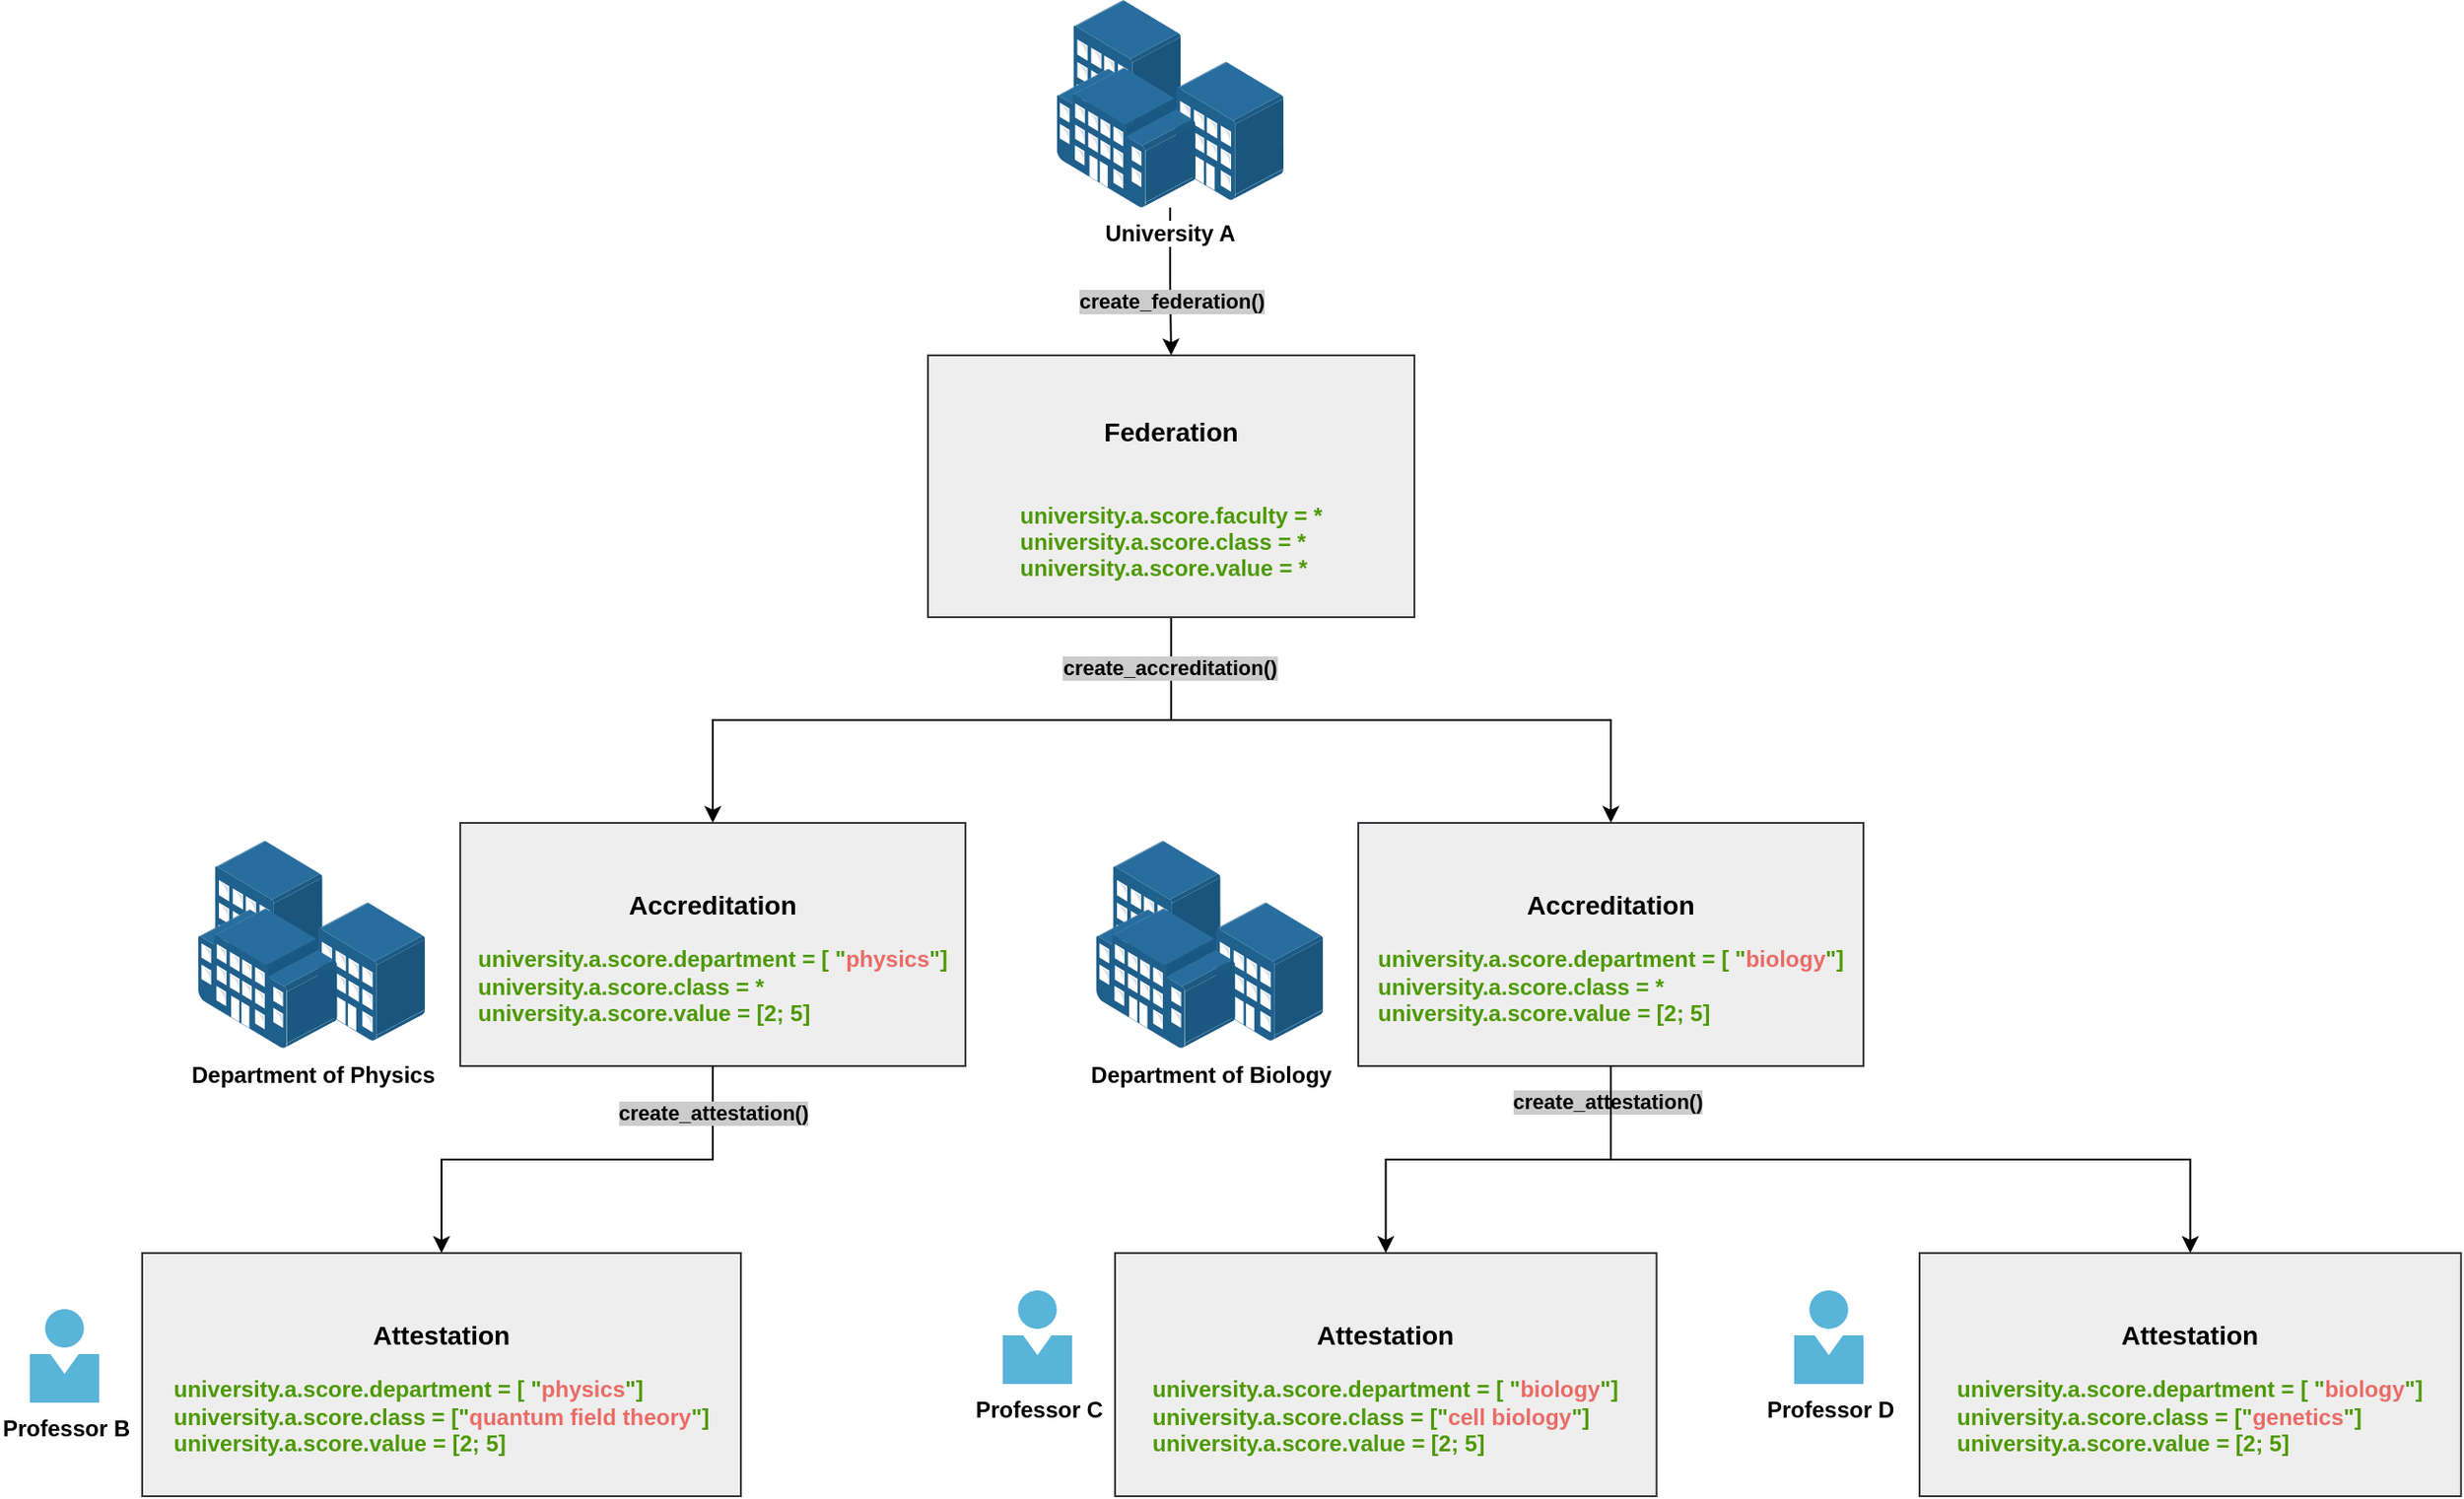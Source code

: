 <mxfile version="24.8.4">
  <diagram name="Page-1" id="BVFgRF2cFPTOR8z7e3it">
    <mxGraphModel dx="2834" dy="1127" grid="1" gridSize="10" guides="1" tooltips="1" connect="1" arrows="1" fold="1" page="1" pageScale="1" pageWidth="850" pageHeight="1100" math="0" shadow="0">
      <root>
        <mxCell id="0" />
        <mxCell id="1" parent="0" />
        <mxCell id="ssqG3kqkzkNDVduMtYJJ-16" value="" style="edgeStyle=orthogonalEdgeStyle;rounded=0;orthogonalLoop=1;jettySize=auto;html=1;" edge="1" parent="1" source="ssqG3kqkzkNDVduMtYJJ-2" target="ssqG3kqkzkNDVduMtYJJ-6">
          <mxGeometry relative="1" as="geometry" />
        </mxCell>
        <mxCell id="ssqG3kqkzkNDVduMtYJJ-38" value="create_federation()" style="edgeLabel;html=1;align=center;verticalAlign=middle;resizable=0;points=[];fontStyle=1;labelBackgroundColor=#CCCCCC;" vertex="1" connectable="0" parent="ssqG3kqkzkNDVduMtYJJ-16">
          <mxGeometry x="0.271" relative="1" as="geometry">
            <mxPoint as="offset" />
          </mxGeometry>
        </mxCell>
        <mxCell id="ssqG3kqkzkNDVduMtYJJ-2" value="&lt;div&gt;&lt;b&gt;University A&lt;br&gt;&lt;/b&gt;&lt;/div&gt;" style="image;points=[];aspect=fixed;html=1;align=center;shadow=0;dashed=0;image=img/lib/allied_telesis/buildings/Building_Cluster.svg;" vertex="1" parent="1">
          <mxGeometry x="338.8" width="121.2" height="111" as="geometry" />
        </mxCell>
        <mxCell id="ssqG3kqkzkNDVduMtYJJ-48" style="edgeStyle=orthogonalEdgeStyle;rounded=0;orthogonalLoop=1;jettySize=auto;html=1;" edge="1" parent="1" source="ssqG3kqkzkNDVduMtYJJ-6" target="ssqG3kqkzkNDVduMtYJJ-46">
          <mxGeometry relative="1" as="geometry" />
        </mxCell>
        <mxCell id="ssqG3kqkzkNDVduMtYJJ-49" style="edgeStyle=orthogonalEdgeStyle;rounded=0;orthogonalLoop=1;jettySize=auto;html=1;exitX=0.5;exitY=1;exitDx=0;exitDy=0;" edge="1" parent="1" source="ssqG3kqkzkNDVduMtYJJ-6" target="ssqG3kqkzkNDVduMtYJJ-9">
          <mxGeometry relative="1" as="geometry" />
        </mxCell>
        <mxCell id="ssqG3kqkzkNDVduMtYJJ-54" value="&lt;b&gt;create_accreditation()&lt;/b&gt;" style="edgeLabel;html=1;align=center;verticalAlign=middle;resizable=0;points=[];labelBackgroundColor=#CCCCCC;" vertex="1" connectable="0" parent="ssqG3kqkzkNDVduMtYJJ-49">
          <mxGeometry x="-0.844" y="-1" relative="1" as="geometry">
            <mxPoint as="offset" />
          </mxGeometry>
        </mxCell>
        <mxCell id="ssqG3kqkzkNDVduMtYJJ-6" value="&lt;h3&gt;Federation&lt;/h3&gt;&lt;div&gt;&lt;br&gt;&lt;/div&gt;&lt;div align=&quot;left&quot;&gt;&lt;font color=&quot;#4d9900&quot;&gt;&lt;b&gt;university.a.score.faculty = *&lt;br&gt;&lt;/b&gt;&lt;/font&gt;&lt;/div&gt;&lt;div align=&quot;left&quot;&gt;&lt;font color=&quot;#4d9900&quot;&gt;&lt;b&gt;university.a.score.class = *&lt;br&gt;&lt;/b&gt;&lt;/font&gt;&lt;/div&gt;&lt;div align=&quot;left&quot;&gt;&lt;font color=&quot;#4d9900&quot;&gt;&lt;b&gt;university.a.score.value = *&lt;/b&gt;&lt;b&gt;&lt;br&gt;&lt;/b&gt;&lt;/font&gt;&lt;/div&gt;" style="rounded=0;whiteSpace=wrap;html=1;fillColor=#eeeeee;strokeColor=#36393d;" vertex="1" parent="1">
          <mxGeometry x="270" y="190" width="260" height="140" as="geometry" />
        </mxCell>
        <mxCell id="ssqG3kqkzkNDVduMtYJJ-10" value="Professor B" style="image;sketch=0;aspect=fixed;html=1;points=[];align=center;fontSize=12;image=img/lib/mscae/Person.svg;fontStyle=1" vertex="1" parent="1">
          <mxGeometry x="-210" y="700" width="37" height="50" as="geometry" />
        </mxCell>
        <mxCell id="ssqG3kqkzkNDVduMtYJJ-12" value="&lt;h3&gt;Attestation&lt;font color=&quot;#4d9900&quot;&gt;&lt;br&gt;&lt;/font&gt;&lt;/h3&gt;&lt;div align=&quot;left&quot;&gt;&lt;font color=&quot;#4d9900&quot;&gt;&lt;b&gt;university.a.score.department = [ &quot;&lt;/b&gt;&lt;/font&gt;&lt;font color=&quot;#ea6b66&quot;&gt;&lt;b&gt;physics&lt;/b&gt;&lt;/font&gt;&lt;font color=&quot;#4d9900&quot;&gt;&lt;b&gt;&quot;] &lt;br&gt;&lt;/b&gt;&lt;/font&gt;&lt;/div&gt;&lt;div align=&quot;left&quot;&gt;&lt;font color=&quot;#4d9900&quot;&gt;&lt;b&gt;university.a.score.class = [&quot;&lt;/b&gt;&lt;/font&gt;&lt;font color=&quot;#ea6b66&quot;&gt;&lt;b&gt;quantum field theory&lt;/b&gt;&lt;/font&gt;&lt;font color=&quot;#4d9900&quot;&gt;&lt;b&gt;&quot;]&lt;br&gt;&lt;/b&gt;&lt;/font&gt;&lt;/div&gt;&lt;div align=&quot;left&quot;&gt;&lt;font color=&quot;#4d9900&quot;&gt;&lt;b&gt;university.a.score.value = [2; 5]&lt;/b&gt;&lt;b&gt;&lt;br&gt;&lt;/b&gt;&lt;/font&gt;&lt;/div&gt;" style="rounded=0;whiteSpace=wrap;html=1;fillColor=#eeeeee;strokeColor=#36393d;" vertex="1" parent="1">
          <mxGeometry x="-150" y="670" width="320" height="130" as="geometry" />
        </mxCell>
        <mxCell id="ssqG3kqkzkNDVduMtYJJ-19" value="&lt;b&gt;Professor D&lt;br&gt;&lt;/b&gt;" style="image;sketch=0;aspect=fixed;html=1;points=[];align=center;fontSize=12;image=img/lib/mscae/Person.svg;" vertex="1" parent="1">
          <mxGeometry x="733" y="690" width="37" height="50" as="geometry" />
        </mxCell>
        <mxCell id="ssqG3kqkzkNDVduMtYJJ-20" value="&lt;h3&gt;Attestation&lt;br&gt;&lt;/h3&gt;&lt;div align=&quot;left&quot;&gt;&lt;font color=&quot;#4d9900&quot;&gt;&lt;b&gt;university.a.score.department = [ &quot;&lt;/b&gt;&lt;/font&gt;&lt;font color=&quot;#ea6b66&quot;&gt;&lt;b&gt;biology&lt;/b&gt;&lt;/font&gt;&lt;font color=&quot;#4d9900&quot;&gt;&lt;b&gt;&quot;] &lt;br&gt;&lt;/b&gt;&lt;/font&gt;&lt;/div&gt;&lt;div align=&quot;left&quot;&gt;&lt;font color=&quot;#4d9900&quot;&gt;&lt;b&gt;university.a.score.class = [&quot;&lt;/b&gt;&lt;/font&gt;&lt;font color=&quot;#ea6b66&quot;&gt;&lt;b&gt;genetics&lt;/b&gt;&lt;/font&gt;&lt;font color=&quot;#4d9900&quot;&gt;&lt;b&gt;&quot;]&lt;br&gt;&lt;/b&gt;&lt;/font&gt;&lt;/div&gt;&lt;div align=&quot;left&quot;&gt;&lt;font color=&quot;#4d9900&quot;&gt;&lt;b&gt;university.a.score.value = [2; 5]&lt;/b&gt;&lt;b&gt;&lt;br&gt;&lt;/b&gt;&lt;/font&gt;&lt;/div&gt;" style="rounded=0;whiteSpace=wrap;html=1;fillColor=#eeeeee;strokeColor=#36393d;" vertex="1" parent="1">
          <mxGeometry x="800" y="670" width="289.4" height="130" as="geometry" />
        </mxCell>
        <mxCell id="ssqG3kqkzkNDVduMtYJJ-27" value="&lt;b&gt;Professor C&lt;br&gt;&lt;/b&gt;" style="image;sketch=0;aspect=fixed;html=1;points=[];align=center;fontSize=12;image=img/lib/mscae/Person.svg;" vertex="1" parent="1">
          <mxGeometry x="310" y="690" width="37" height="50" as="geometry" />
        </mxCell>
        <mxCell id="ssqG3kqkzkNDVduMtYJJ-28" value="&lt;h3&gt;Attestation&lt;br&gt;&lt;/h3&gt;&lt;div align=&quot;left&quot;&gt;&lt;font color=&quot;#4d9900&quot;&gt;&lt;b&gt;university.a.score.department = [ &quot;&lt;/b&gt;&lt;/font&gt;&lt;font color=&quot;#ea6b66&quot;&gt;&lt;b&gt;bi&lt;/b&gt;&lt;b&gt;ology&lt;/b&gt;&lt;/font&gt;&lt;font color=&quot;#4d9900&quot;&gt;&lt;b&gt;&quot;] &lt;br&gt;&lt;/b&gt;&lt;/font&gt;&lt;/div&gt;&lt;div align=&quot;left&quot;&gt;&lt;font color=&quot;#4d9900&quot;&gt;&lt;b&gt;university.a.score.class = [&quot;&lt;/b&gt;&lt;/font&gt;&lt;font color=&quot;#ea6b66&quot;&gt;&lt;b&gt;cell biology&lt;/b&gt;&lt;/font&gt;&lt;font color=&quot;#4d9900&quot;&gt;&lt;b&gt;&quot;]&lt;br&gt;&lt;/b&gt;&lt;/font&gt;&lt;/div&gt;&lt;div align=&quot;left&quot;&gt;&lt;font color=&quot;#4d9900&quot;&gt;&lt;b&gt;university.a.score.value = [2; 5]&lt;/b&gt;&lt;b&gt;&lt;br&gt;&lt;/b&gt;&lt;/font&gt;&lt;/div&gt;" style="rounded=0;whiteSpace=wrap;html=1;fillColor=#eeeeee;strokeColor=#36393d;" vertex="1" parent="1">
          <mxGeometry x="370" y="670" width="289.4" height="130" as="geometry" />
        </mxCell>
        <mxCell id="ssqG3kqkzkNDVduMtYJJ-43" value="" style="group" vertex="1" connectable="0" parent="1">
          <mxGeometry x="360" y="440" width="410" height="130" as="geometry" />
        </mxCell>
        <mxCell id="ssqG3kqkzkNDVduMtYJJ-8" value="&lt;b&gt;Department of Biology&lt;br&gt;&lt;/b&gt;" style="image;points=[];aspect=fixed;html=1;align=center;shadow=0;dashed=0;image=img/lib/allied_telesis/buildings/Building_Cluster.svg;" vertex="1" parent="ssqG3kqkzkNDVduMtYJJ-43">
          <mxGeometry y="9.5" width="121.2" height="111" as="geometry" />
        </mxCell>
        <mxCell id="ssqG3kqkzkNDVduMtYJJ-9" value="&lt;h3&gt;Accreditation&lt;br&gt;&lt;/h3&gt;&lt;div align=&quot;left&quot;&gt;&lt;font color=&quot;#4d9900&quot;&gt;&lt;b&gt;university.a.score.department = [ &quot;&lt;/b&gt;&lt;/font&gt;&lt;font color=&quot;#ea6b66&quot;&gt;&lt;b&gt;biology&lt;/b&gt;&lt;/font&gt;&lt;font color=&quot;#4d9900&quot;&gt;&lt;b&gt;&quot;] &lt;br&gt;&lt;/b&gt;&lt;/font&gt;&lt;/div&gt;&lt;div align=&quot;left&quot;&gt;&lt;font color=&quot;#4d9900&quot;&gt;&lt;b&gt;university.a.score.class = *&lt;br&gt;&lt;/b&gt;&lt;/font&gt;&lt;/div&gt;&lt;div align=&quot;left&quot;&gt;&lt;font color=&quot;#4d9900&quot;&gt;&lt;b&gt;university.a.score.value = [2; 5]&lt;/b&gt;&lt;b&gt;&lt;br&gt;&lt;/b&gt;&lt;/font&gt;&lt;/div&gt;" style="rounded=0;whiteSpace=wrap;html=1;fillColor=#eeeeee;strokeColor=#36393d;" vertex="1" parent="ssqG3kqkzkNDVduMtYJJ-43">
          <mxGeometry x="140" width="270" height="130" as="geometry" />
        </mxCell>
        <mxCell id="ssqG3kqkzkNDVduMtYJJ-44" value="" style="group" vertex="1" connectable="0" parent="1">
          <mxGeometry x="-120" y="440" width="410" height="130" as="geometry" />
        </mxCell>
        <mxCell id="ssqG3kqkzkNDVduMtYJJ-45" value="&lt;b&gt;Department of Physics&lt;/b&gt;" style="image;points=[];aspect=fixed;html=1;align=center;shadow=0;dashed=0;image=img/lib/allied_telesis/buildings/Building_Cluster.svg;" vertex="1" parent="ssqG3kqkzkNDVduMtYJJ-44">
          <mxGeometry y="9.5" width="121.2" height="111" as="geometry" />
        </mxCell>
        <mxCell id="ssqG3kqkzkNDVduMtYJJ-46" value="&lt;h3&gt;Accreditation&lt;br&gt;&lt;/h3&gt;&lt;div align=&quot;left&quot;&gt;&lt;font color=&quot;#4d9900&quot;&gt;&lt;b&gt;university.a.score.department = [ &quot;&lt;/b&gt;&lt;/font&gt;&lt;font color=&quot;#ea6b66&quot;&gt;&lt;b&gt;physics&lt;/b&gt;&lt;/font&gt;&lt;font color=&quot;#4d9900&quot;&gt;&lt;b&gt;&quot;] &lt;br&gt;&lt;/b&gt;&lt;/font&gt;&lt;/div&gt;&lt;div align=&quot;left&quot;&gt;&lt;font color=&quot;#4d9900&quot;&gt;&lt;b&gt;university.a.score.class = *&lt;br&gt;&lt;/b&gt;&lt;/font&gt;&lt;/div&gt;&lt;div align=&quot;left&quot;&gt;&lt;font color=&quot;#4d9900&quot;&gt;&lt;b&gt;university.a.score.value = [2; 5]&lt;/b&gt;&lt;b&gt;&lt;br&gt;&lt;/b&gt;&lt;/font&gt;&lt;/div&gt;" style="rounded=0;whiteSpace=wrap;html=1;fillColor=#eeeeee;strokeColor=#36393d;" vertex="1" parent="ssqG3kqkzkNDVduMtYJJ-44">
          <mxGeometry x="140" width="270" height="130" as="geometry" />
        </mxCell>
        <mxCell id="ssqG3kqkzkNDVduMtYJJ-50" style="edgeStyle=orthogonalEdgeStyle;rounded=0;orthogonalLoop=1;jettySize=auto;html=1;entryX=0.5;entryY=0;entryDx=0;entryDy=0;" edge="1" parent="1" source="ssqG3kqkzkNDVduMtYJJ-46" target="ssqG3kqkzkNDVduMtYJJ-12">
          <mxGeometry relative="1" as="geometry" />
        </mxCell>
        <mxCell id="ssqG3kqkzkNDVduMtYJJ-57" value="&lt;b&gt;create_attestation()&lt;/b&gt;" style="edgeLabel;html=1;align=center;verticalAlign=middle;resizable=0;points=[];labelBackgroundColor=#CCCCCC;" vertex="1" connectable="0" parent="ssqG3kqkzkNDVduMtYJJ-50">
          <mxGeometry x="-0.8" relative="1" as="geometry">
            <mxPoint as="offset" />
          </mxGeometry>
        </mxCell>
        <mxCell id="ssqG3kqkzkNDVduMtYJJ-53" style="edgeStyle=orthogonalEdgeStyle;rounded=0;orthogonalLoop=1;jettySize=auto;html=1;" edge="1" parent="1" source="ssqG3kqkzkNDVduMtYJJ-9" target="ssqG3kqkzkNDVduMtYJJ-28">
          <mxGeometry relative="1" as="geometry" />
        </mxCell>
        <mxCell id="ssqG3kqkzkNDVduMtYJJ-56" value="&lt;b&gt;create_attestation()&lt;/b&gt;" style="edgeLabel;html=1;align=center;verticalAlign=middle;resizable=0;points=[];labelBackgroundColor=#CCCCCC;" vertex="1" connectable="0" parent="ssqG3kqkzkNDVduMtYJJ-53">
          <mxGeometry x="-0.827" y="-2" relative="1" as="geometry">
            <mxPoint as="offset" />
          </mxGeometry>
        </mxCell>
        <mxCell id="ssqG3kqkzkNDVduMtYJJ-59" style="edgeStyle=orthogonalEdgeStyle;rounded=0;orthogonalLoop=1;jettySize=auto;html=1;exitX=0.5;exitY=1;exitDx=0;exitDy=0;entryX=0.5;entryY=0;entryDx=0;entryDy=0;" edge="1" parent="1" source="ssqG3kqkzkNDVduMtYJJ-9" target="ssqG3kqkzkNDVduMtYJJ-20">
          <mxGeometry relative="1" as="geometry" />
        </mxCell>
      </root>
    </mxGraphModel>
  </diagram>
</mxfile>
